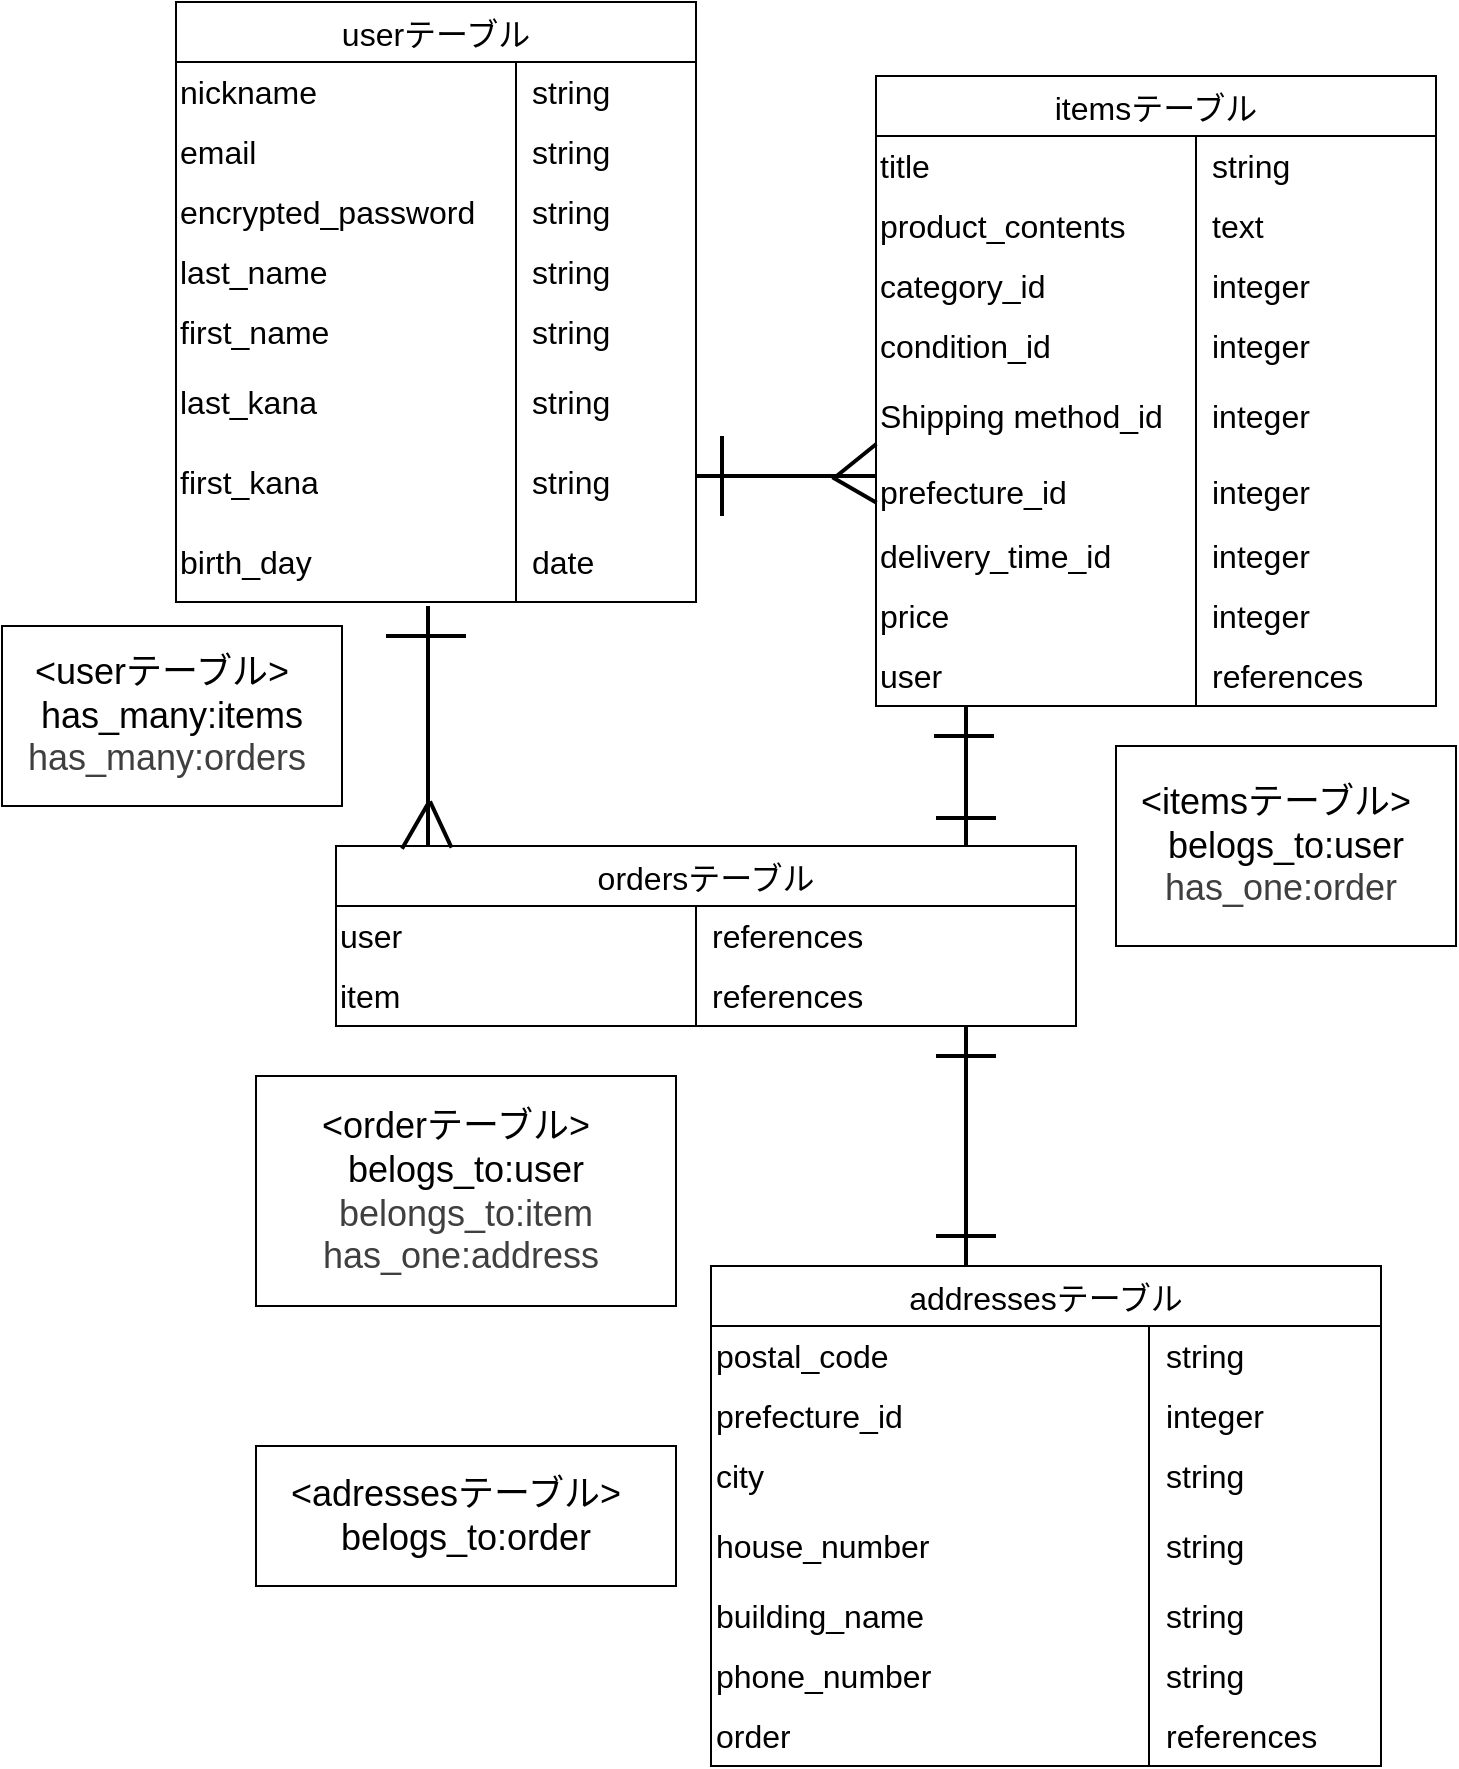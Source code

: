 <mxfile>
    <diagram id="W64Z9OEZ7OXD88Th7ALZ" name="ページ1">
        <mxGraphModel dx="2231" dy="1065" grid="1" gridSize="10" guides="1" tooltips="1" connect="1" arrows="1" fold="1" page="1" pageScale="1" pageWidth="827" pageHeight="1169" math="0" shadow="0">
            <root>
                <mxCell id="0"/>
                <mxCell id="1" parent="0"/>
                <mxCell id="61" value="addressesテーブル" style="shape=table;startSize=30;container=1;collapsible=0;childLayout=tableLayout;fixedRows=1;rowLines=0;fontStyle=0;strokeColor=default;fontSize=16;align=center;" parent="1" vertex="1">
                    <mxGeometry x="117.5" y="680" width="335" height="250" as="geometry"/>
                </mxCell>
                <mxCell id="62" value="" style="shape=tableRow;horizontal=0;startSize=0;swimlaneHead=0;swimlaneBody=0;top=0;left=0;bottom=0;right=0;collapsible=0;dropTarget=0;fillColor=none;points=[[0,0.5],[1,0.5]];portConstraint=eastwest;strokeColor=inherit;fontSize=16;" parent="61" vertex="1">
                    <mxGeometry y="30" width="335" height="30" as="geometry"/>
                </mxCell>
                <mxCell id="63" value="postal_code" style="shape=partialRectangle;html=1;whiteSpace=wrap;connectable=0;fillColor=none;top=0;left=0;bottom=0;right=0;overflow=hidden;pointerEvents=1;strokeColor=inherit;fontSize=16;align=left;" parent="62" vertex="1">
                    <mxGeometry width="219" height="30" as="geometry">
                        <mxRectangle width="219" height="30" as="alternateBounds"/>
                    </mxGeometry>
                </mxCell>
                <mxCell id="64" value="string" style="shape=partialRectangle;html=1;whiteSpace=wrap;connectable=0;fillColor=none;top=0;left=0;bottom=0;right=0;align=left;spacingLeft=6;overflow=hidden;strokeColor=inherit;fontSize=16;" parent="62" vertex="1">
                    <mxGeometry x="219" width="116" height="30" as="geometry">
                        <mxRectangle width="116" height="30" as="alternateBounds"/>
                    </mxGeometry>
                </mxCell>
                <mxCell id="65" value="" style="shape=tableRow;horizontal=0;startSize=0;swimlaneHead=0;swimlaneBody=0;top=0;left=0;bottom=0;right=0;collapsible=0;dropTarget=0;fillColor=none;points=[[0,0.5],[1,0.5]];portConstraint=eastwest;strokeColor=inherit;fontSize=16;" parent="61" vertex="1">
                    <mxGeometry y="60" width="335" height="30" as="geometry"/>
                </mxCell>
                <mxCell id="66" value="prefecture_id&lt;span style=&quot;white-space: pre;&quot;&gt;&#x9;&lt;/span&gt;" style="shape=partialRectangle;html=1;whiteSpace=wrap;connectable=0;fillColor=none;top=0;left=0;bottom=0;right=0;overflow=hidden;strokeColor=inherit;fontSize=16;align=left;" parent="65" vertex="1">
                    <mxGeometry width="219" height="30" as="geometry">
                        <mxRectangle width="219" height="30" as="alternateBounds"/>
                    </mxGeometry>
                </mxCell>
                <mxCell id="67" value="&lt;span style=&quot;color: rgb(0, 0, 0);&quot;&gt;integer&lt;/span&gt;" style="shape=partialRectangle;html=1;whiteSpace=wrap;connectable=0;fillColor=none;top=0;left=0;bottom=0;right=0;align=left;spacingLeft=6;overflow=hidden;strokeColor=inherit;fontSize=16;" parent="65" vertex="1">
                    <mxGeometry x="219" width="116" height="30" as="geometry">
                        <mxRectangle width="116" height="30" as="alternateBounds"/>
                    </mxGeometry>
                </mxCell>
                <mxCell id="75" style="shape=tableRow;horizontal=0;startSize=0;swimlaneHead=0;swimlaneBody=0;top=0;left=0;bottom=0;right=0;collapsible=0;dropTarget=0;fillColor=none;points=[[0,0.5],[1,0.5]];portConstraint=eastwest;strokeColor=inherit;fontSize=16;" parent="61" vertex="1">
                    <mxGeometry y="90" width="335" height="30" as="geometry"/>
                </mxCell>
                <mxCell id="76" value="city" style="shape=partialRectangle;html=1;whiteSpace=wrap;connectable=0;fillColor=none;top=0;left=0;bottom=0;right=0;overflow=hidden;strokeColor=inherit;fontSize=16;align=left;" parent="75" vertex="1">
                    <mxGeometry width="219" height="30" as="geometry">
                        <mxRectangle width="219" height="30" as="alternateBounds"/>
                    </mxGeometry>
                </mxCell>
                <mxCell id="77" value="&lt;span style=&quot;color: rgb(0, 0, 0);&quot;&gt;string&lt;/span&gt;" style="shape=partialRectangle;html=1;whiteSpace=wrap;connectable=0;fillColor=none;top=0;left=0;bottom=0;right=0;align=left;spacingLeft=6;overflow=hidden;strokeColor=inherit;fontSize=16;" parent="75" vertex="1">
                    <mxGeometry x="219" width="116" height="30" as="geometry">
                        <mxRectangle width="116" height="30" as="alternateBounds"/>
                    </mxGeometry>
                </mxCell>
                <mxCell id="72" style="shape=tableRow;horizontal=0;startSize=0;swimlaneHead=0;swimlaneBody=0;top=0;left=0;bottom=0;right=0;collapsible=0;dropTarget=0;fillColor=none;points=[[0,0.5],[1,0.5]];portConstraint=eastwest;strokeColor=inherit;fontSize=16;" parent="61" vertex="1">
                    <mxGeometry y="120" width="335" height="40" as="geometry"/>
                </mxCell>
                <mxCell id="73" value="house_number" style="shape=partialRectangle;html=1;whiteSpace=wrap;connectable=0;fillColor=none;top=0;left=0;bottom=0;right=0;overflow=hidden;strokeColor=inherit;fontSize=16;align=left;" parent="72" vertex="1">
                    <mxGeometry width="219" height="40" as="geometry">
                        <mxRectangle width="219" height="40" as="alternateBounds"/>
                    </mxGeometry>
                </mxCell>
                <mxCell id="74" value="&lt;span style=&quot;color: rgb(0, 0, 0);&quot;&gt;string&lt;/span&gt;" style="shape=partialRectangle;html=1;whiteSpace=wrap;connectable=0;fillColor=none;top=0;left=0;bottom=0;right=0;align=left;spacingLeft=6;overflow=hidden;strokeColor=inherit;fontSize=16;" parent="72" vertex="1">
                    <mxGeometry x="219" width="116" height="40" as="geometry">
                        <mxRectangle width="116" height="40" as="alternateBounds"/>
                    </mxGeometry>
                </mxCell>
                <mxCell id="68" value="" style="shape=tableRow;horizontal=0;startSize=0;swimlaneHead=0;swimlaneBody=0;top=0;left=0;bottom=0;right=0;collapsible=0;dropTarget=0;fillColor=none;points=[[0,0.5],[1,0.5]];portConstraint=eastwest;strokeColor=inherit;fontSize=16;" parent="61" vertex="1">
                    <mxGeometry y="160" width="335" height="30" as="geometry"/>
                </mxCell>
                <mxCell id="69" value="building_name" style="shape=partialRectangle;html=1;whiteSpace=wrap;connectable=0;fillColor=none;top=0;left=0;bottom=0;right=0;overflow=hidden;strokeColor=inherit;fontSize=16;align=left;" parent="68" vertex="1">
                    <mxGeometry width="219" height="30" as="geometry">
                        <mxRectangle width="219" height="30" as="alternateBounds"/>
                    </mxGeometry>
                </mxCell>
                <mxCell id="70" value="&lt;span style=&quot;color: rgb(0, 0, 0);&quot;&gt;string&lt;/span&gt;" style="shape=partialRectangle;html=1;whiteSpace=wrap;connectable=0;fillColor=none;top=0;left=0;bottom=0;right=0;align=left;spacingLeft=6;overflow=hidden;strokeColor=inherit;fontSize=16;" parent="68" vertex="1">
                    <mxGeometry x="219" width="116" height="30" as="geometry">
                        <mxRectangle width="116" height="30" as="alternateBounds"/>
                    </mxGeometry>
                </mxCell>
                <mxCell id="147" style="shape=tableRow;horizontal=0;startSize=0;swimlaneHead=0;swimlaneBody=0;top=0;left=0;bottom=0;right=0;collapsible=0;dropTarget=0;fillColor=none;points=[[0,0.5],[1,0.5]];portConstraint=eastwest;strokeColor=inherit;fontSize=16;" parent="61" vertex="1">
                    <mxGeometry y="190" width="335" height="30" as="geometry"/>
                </mxCell>
                <mxCell id="148" value="phone_number" style="shape=partialRectangle;html=1;whiteSpace=wrap;connectable=0;fillColor=none;top=0;left=0;bottom=0;right=0;overflow=hidden;strokeColor=inherit;fontSize=16;align=left;" parent="147" vertex="1">
                    <mxGeometry width="219" height="30" as="geometry">
                        <mxRectangle width="219" height="30" as="alternateBounds"/>
                    </mxGeometry>
                </mxCell>
                <mxCell id="149" value="string" style="shape=partialRectangle;html=1;whiteSpace=wrap;connectable=0;fillColor=none;top=0;left=0;bottom=0;right=0;align=left;spacingLeft=6;overflow=hidden;strokeColor=inherit;fontSize=16;" parent="147" vertex="1">
                    <mxGeometry x="219" width="116" height="30" as="geometry">
                        <mxRectangle width="116" height="30" as="alternateBounds"/>
                    </mxGeometry>
                </mxCell>
                <mxCell id="179" style="shape=tableRow;horizontal=0;startSize=0;swimlaneHead=0;swimlaneBody=0;top=0;left=0;bottom=0;right=0;collapsible=0;dropTarget=0;fillColor=none;points=[[0,0.5],[1,0.5]];portConstraint=eastwest;strokeColor=inherit;fontSize=16;" parent="61" vertex="1">
                    <mxGeometry y="220" width="335" height="30" as="geometry"/>
                </mxCell>
                <mxCell id="180" value="order" style="shape=partialRectangle;html=1;whiteSpace=wrap;connectable=0;fillColor=none;top=0;left=0;bottom=0;right=0;overflow=hidden;strokeColor=inherit;fontSize=16;align=left;" parent="179" vertex="1">
                    <mxGeometry width="219" height="30" as="geometry">
                        <mxRectangle width="219" height="30" as="alternateBounds"/>
                    </mxGeometry>
                </mxCell>
                <mxCell id="181" value="references" style="shape=partialRectangle;html=1;whiteSpace=wrap;connectable=0;fillColor=none;top=0;left=0;bottom=0;right=0;align=left;spacingLeft=6;overflow=hidden;strokeColor=inherit;fontSize=16;" parent="179" vertex="1">
                    <mxGeometry x="219" width="116" height="30" as="geometry">
                        <mxRectangle width="116" height="30" as="alternateBounds"/>
                    </mxGeometry>
                </mxCell>
                <mxCell id="94" value="itemsテーブル" style="shape=table;startSize=30;container=1;collapsible=0;childLayout=tableLayout;fixedRows=1;rowLines=0;fontStyle=0;strokeColor=default;fontSize=16;align=center;" parent="1" vertex="1">
                    <mxGeometry x="200" y="85" width="280" height="315" as="geometry"/>
                </mxCell>
                <mxCell id="95" value="" style="shape=tableRow;horizontal=0;startSize=0;swimlaneHead=0;swimlaneBody=0;top=0;left=0;bottom=0;right=0;collapsible=0;dropTarget=0;fillColor=none;points=[[0,0.5],[1,0.5]];portConstraint=eastwest;strokeColor=inherit;fontSize=16;" parent="94" vertex="1">
                    <mxGeometry y="30" width="280" height="30" as="geometry"/>
                </mxCell>
                <mxCell id="96" value="title" style="shape=partialRectangle;html=1;whiteSpace=wrap;connectable=0;fillColor=none;top=0;left=0;bottom=0;right=0;overflow=hidden;pointerEvents=1;strokeColor=inherit;fontSize=16;align=left;" parent="95" vertex="1">
                    <mxGeometry width="160" height="30" as="geometry">
                        <mxRectangle width="160" height="30" as="alternateBounds"/>
                    </mxGeometry>
                </mxCell>
                <mxCell id="97" value="string" style="shape=partialRectangle;html=1;whiteSpace=wrap;connectable=0;fillColor=none;top=0;left=0;bottom=0;right=0;align=left;spacingLeft=6;overflow=hidden;strokeColor=inherit;fontSize=16;" parent="95" vertex="1">
                    <mxGeometry x="160" width="120" height="30" as="geometry">
                        <mxRectangle width="120" height="30" as="alternateBounds"/>
                    </mxGeometry>
                </mxCell>
                <mxCell id="206" style="shape=tableRow;horizontal=0;startSize=0;swimlaneHead=0;swimlaneBody=0;top=0;left=0;bottom=0;right=0;collapsible=0;dropTarget=0;fillColor=none;points=[[0,0.5],[1,0.5]];portConstraint=eastwest;strokeColor=inherit;fontSize=16;" parent="94" vertex="1">
                    <mxGeometry y="60" width="280" height="30" as="geometry"/>
                </mxCell>
                <mxCell id="207" value="product_contents" style="shape=partialRectangle;html=1;whiteSpace=wrap;connectable=0;fillColor=none;top=0;left=0;bottom=0;right=0;overflow=hidden;strokeColor=inherit;fontSize=16;align=left;" parent="206" vertex="1">
                    <mxGeometry width="160" height="30" as="geometry">
                        <mxRectangle width="160" height="30" as="alternateBounds"/>
                    </mxGeometry>
                </mxCell>
                <mxCell id="208" value="text" style="shape=partialRectangle;html=1;whiteSpace=wrap;connectable=0;fillColor=none;top=0;left=0;bottom=0;right=0;align=left;spacingLeft=6;overflow=hidden;strokeColor=inherit;fontSize=16;" parent="206" vertex="1">
                    <mxGeometry x="160" width="120" height="30" as="geometry">
                        <mxRectangle width="120" height="30" as="alternateBounds"/>
                    </mxGeometry>
                </mxCell>
                <mxCell id="98" value="" style="shape=tableRow;horizontal=0;startSize=0;swimlaneHead=0;swimlaneBody=0;top=0;left=0;bottom=0;right=0;collapsible=0;dropTarget=0;fillColor=none;points=[[0,0.5],[1,0.5]];portConstraint=eastwest;strokeColor=inherit;fontSize=16;" parent="94" vertex="1">
                    <mxGeometry y="90" width="280" height="30" as="geometry"/>
                </mxCell>
                <mxCell id="99" value="category_id" style="shape=partialRectangle;html=1;whiteSpace=wrap;connectable=0;fillColor=none;top=0;left=0;bottom=0;right=0;overflow=hidden;strokeColor=inherit;fontSize=16;align=left;" parent="98" vertex="1">
                    <mxGeometry width="160" height="30" as="geometry">
                        <mxRectangle width="160" height="30" as="alternateBounds"/>
                    </mxGeometry>
                </mxCell>
                <mxCell id="100" value="&lt;span style=&quot;color: rgb(0, 0, 0);&quot;&gt;integer&lt;/span&gt;" style="shape=partialRectangle;html=1;whiteSpace=wrap;connectable=0;fillColor=none;top=0;left=0;bottom=0;right=0;align=left;spacingLeft=6;overflow=hidden;strokeColor=inherit;fontSize=16;" parent="98" vertex="1">
                    <mxGeometry x="160" width="120" height="30" as="geometry">
                        <mxRectangle width="120" height="30" as="alternateBounds"/>
                    </mxGeometry>
                </mxCell>
                <mxCell id="101" style="shape=tableRow;horizontal=0;startSize=0;swimlaneHead=0;swimlaneBody=0;top=0;left=0;bottom=0;right=0;collapsible=0;dropTarget=0;fillColor=none;points=[[0,0.5],[1,0.5]];portConstraint=eastwest;strokeColor=inherit;fontSize=16;" parent="94" vertex="1">
                    <mxGeometry y="120" width="280" height="30" as="geometry"/>
                </mxCell>
                <mxCell id="102" value="condition_id" style="shape=partialRectangle;html=1;whiteSpace=wrap;connectable=0;fillColor=none;top=0;left=0;bottom=0;right=0;overflow=hidden;strokeColor=inherit;fontSize=16;align=left;" parent="101" vertex="1">
                    <mxGeometry width="160" height="30" as="geometry">
                        <mxRectangle width="160" height="30" as="alternateBounds"/>
                    </mxGeometry>
                </mxCell>
                <mxCell id="103" value="&lt;span style=&quot;color: rgb(0, 0, 0);&quot;&gt;integer&lt;/span&gt;" style="shape=partialRectangle;html=1;whiteSpace=wrap;connectable=0;fillColor=none;top=0;left=0;bottom=0;right=0;align=left;spacingLeft=6;overflow=hidden;strokeColor=inherit;fontSize=16;" parent="101" vertex="1">
                    <mxGeometry x="160" width="120" height="30" as="geometry">
                        <mxRectangle width="120" height="30" as="alternateBounds"/>
                    </mxGeometry>
                </mxCell>
                <mxCell id="104" style="shape=tableRow;horizontal=0;startSize=0;swimlaneHead=0;swimlaneBody=0;top=0;left=0;bottom=0;right=0;collapsible=0;dropTarget=0;fillColor=none;points=[[0,0.5],[1,0.5]];portConstraint=eastwest;strokeColor=inherit;fontSize=16;" parent="94" vertex="1">
                    <mxGeometry y="150" width="280" height="40" as="geometry"/>
                </mxCell>
                <mxCell id="105" value="&lt;span style=&quot;color: rgb(0, 0, 0); font-family: Arial, &amp;quot;Hiragino Kaku Gothic ProN&amp;quot;, sans-serif; background-color: rgb(255, 255, 255);&quot;&gt;&lt;font&gt;Shipping method_id&lt;/font&gt;&lt;/span&gt;" style="shape=partialRectangle;html=1;whiteSpace=wrap;connectable=0;fillColor=none;top=0;left=0;bottom=0;right=0;overflow=hidden;strokeColor=inherit;fontSize=16;align=left;" parent="104" vertex="1">
                    <mxGeometry width="160" height="40" as="geometry">
                        <mxRectangle width="160" height="40" as="alternateBounds"/>
                    </mxGeometry>
                </mxCell>
                <mxCell id="106" value="integer" style="shape=partialRectangle;html=1;whiteSpace=wrap;connectable=0;fillColor=none;top=0;left=0;bottom=0;right=0;align=left;spacingLeft=6;overflow=hidden;strokeColor=inherit;fontSize=16;" parent="104" vertex="1">
                    <mxGeometry x="160" width="120" height="40" as="geometry">
                        <mxRectangle width="120" height="40" as="alternateBounds"/>
                    </mxGeometry>
                </mxCell>
                <mxCell id="209" style="shape=tableRow;horizontal=0;startSize=0;swimlaneHead=0;swimlaneBody=0;top=0;left=0;bottom=0;right=0;collapsible=0;dropTarget=0;fillColor=none;points=[[0,0.5],[1,0.5]];portConstraint=eastwest;strokeColor=inherit;fontSize=16;" parent="94" vertex="1">
                    <mxGeometry y="190" width="280" height="35" as="geometry"/>
                </mxCell>
                <mxCell id="210" value="prefecture_id" style="shape=partialRectangle;html=1;whiteSpace=wrap;connectable=0;fillColor=none;top=0;left=0;bottom=0;right=0;overflow=hidden;strokeColor=inherit;fontSize=16;align=left;" parent="209" vertex="1">
                    <mxGeometry width="160" height="35" as="geometry">
                        <mxRectangle width="160" height="35" as="alternateBounds"/>
                    </mxGeometry>
                </mxCell>
                <mxCell id="211" value="integer" style="shape=partialRectangle;html=1;whiteSpace=wrap;connectable=0;fillColor=none;top=0;left=0;bottom=0;right=0;align=left;spacingLeft=6;overflow=hidden;strokeColor=inherit;fontSize=16;" parent="209" vertex="1">
                    <mxGeometry x="160" width="120" height="35" as="geometry">
                        <mxRectangle width="120" height="35" as="alternateBounds"/>
                    </mxGeometry>
                </mxCell>
                <mxCell id="212" style="shape=tableRow;horizontal=0;startSize=0;swimlaneHead=0;swimlaneBody=0;top=0;left=0;bottom=0;right=0;collapsible=0;dropTarget=0;fillColor=none;points=[[0,0.5],[1,0.5]];portConstraint=eastwest;strokeColor=inherit;fontSize=16;" parent="94" vertex="1">
                    <mxGeometry y="225" width="280" height="30" as="geometry"/>
                </mxCell>
                <mxCell id="213" value="delivery_time_id" style="shape=partialRectangle;html=1;whiteSpace=wrap;connectable=0;fillColor=none;top=0;left=0;bottom=0;right=0;overflow=hidden;strokeColor=inherit;fontSize=16;align=left;" parent="212" vertex="1">
                    <mxGeometry width="160" height="30" as="geometry">
                        <mxRectangle width="160" height="30" as="alternateBounds"/>
                    </mxGeometry>
                </mxCell>
                <mxCell id="214" value="integer" style="shape=partialRectangle;html=1;whiteSpace=wrap;connectable=0;fillColor=none;top=0;left=0;bottom=0;right=0;align=left;spacingLeft=6;overflow=hidden;strokeColor=inherit;fontSize=16;" parent="212" vertex="1">
                    <mxGeometry x="160" width="120" height="30" as="geometry">
                        <mxRectangle width="120" height="30" as="alternateBounds"/>
                    </mxGeometry>
                </mxCell>
                <mxCell id="107" value="" style="shape=tableRow;horizontal=0;startSize=0;swimlaneHead=0;swimlaneBody=0;top=0;left=0;bottom=0;right=0;collapsible=0;dropTarget=0;fillColor=none;points=[[0,0.5],[1,0.5]];portConstraint=eastwest;strokeColor=inherit;fontSize=16;" parent="94" vertex="1">
                    <mxGeometry y="255" width="280" height="30" as="geometry"/>
                </mxCell>
                <mxCell id="108" value="price" style="shape=partialRectangle;html=1;whiteSpace=wrap;connectable=0;fillColor=none;top=0;left=0;bottom=0;right=0;overflow=hidden;strokeColor=inherit;fontSize=16;align=left;" parent="107" vertex="1">
                    <mxGeometry width="160" height="30" as="geometry">
                        <mxRectangle width="160" height="30" as="alternateBounds"/>
                    </mxGeometry>
                </mxCell>
                <mxCell id="109" value="&lt;span style=&quot;color: rgb(0, 0, 0);&quot;&gt;integer&lt;/span&gt;" style="shape=partialRectangle;html=1;whiteSpace=wrap;connectable=0;fillColor=none;top=0;left=0;bottom=0;right=0;align=left;spacingLeft=6;overflow=hidden;strokeColor=inherit;fontSize=16;" parent="107" vertex="1">
                    <mxGeometry x="160" width="120" height="30" as="geometry">
                        <mxRectangle width="120" height="30" as="alternateBounds"/>
                    </mxGeometry>
                </mxCell>
                <mxCell id="215" style="shape=tableRow;horizontal=0;startSize=0;swimlaneHead=0;swimlaneBody=0;top=0;left=0;bottom=0;right=0;collapsible=0;dropTarget=0;fillColor=none;points=[[0,0.5],[1,0.5]];portConstraint=eastwest;strokeColor=inherit;fontSize=16;" parent="94" vertex="1">
                    <mxGeometry y="285" width="280" height="30" as="geometry"/>
                </mxCell>
                <mxCell id="216" value="user" style="shape=partialRectangle;html=1;whiteSpace=wrap;connectable=0;fillColor=none;top=0;left=0;bottom=0;right=0;overflow=hidden;strokeColor=inherit;fontSize=16;align=left;" parent="215" vertex="1">
                    <mxGeometry width="160" height="30" as="geometry">
                        <mxRectangle width="160" height="30" as="alternateBounds"/>
                    </mxGeometry>
                </mxCell>
                <mxCell id="217" value="references" style="shape=partialRectangle;html=1;whiteSpace=wrap;connectable=0;fillColor=none;top=0;left=0;bottom=0;right=0;align=left;spacingLeft=6;overflow=hidden;strokeColor=inherit;fontSize=16;" parent="215" vertex="1">
                    <mxGeometry x="160" width="120" height="30" as="geometry">
                        <mxRectangle width="120" height="30" as="alternateBounds"/>
                    </mxGeometry>
                </mxCell>
                <mxCell id="111" value="ordersテーブル" style="shape=table;startSize=30;container=1;collapsible=0;childLayout=tableLayout;fixedRows=1;rowLines=0;fontStyle=0;strokeColor=default;fontSize=16;align=center;" parent="1" vertex="1">
                    <mxGeometry x="-70" y="470" width="370" height="90" as="geometry"/>
                </mxCell>
                <mxCell id="115" value="" style="shape=tableRow;horizontal=0;startSize=0;swimlaneHead=0;swimlaneBody=0;top=0;left=0;bottom=0;right=0;collapsible=0;dropTarget=0;fillColor=none;points=[[0,0.5],[1,0.5]];portConstraint=eastwest;strokeColor=inherit;fontSize=16;" parent="111" vertex="1">
                    <mxGeometry y="30" width="370" height="30" as="geometry"/>
                </mxCell>
                <mxCell id="116" value="user" style="shape=partialRectangle;html=1;whiteSpace=wrap;connectable=0;fillColor=none;top=0;left=0;bottom=0;right=0;overflow=hidden;strokeColor=inherit;fontSize=16;align=left;" parent="115" vertex="1">
                    <mxGeometry width="180" height="30" as="geometry">
                        <mxRectangle width="180" height="30" as="alternateBounds"/>
                    </mxGeometry>
                </mxCell>
                <mxCell id="117" value="&lt;span style=&quot;color: rgb(0, 0, 0);&quot;&gt;references&lt;/span&gt;" style="shape=partialRectangle;html=1;whiteSpace=wrap;connectable=0;fillColor=none;top=0;left=0;bottom=0;right=0;align=left;spacingLeft=6;overflow=hidden;strokeColor=inherit;fontSize=16;" parent="115" vertex="1">
                    <mxGeometry x="180" width="190" height="30" as="geometry">
                        <mxRectangle width="190" height="30" as="alternateBounds"/>
                    </mxGeometry>
                </mxCell>
                <mxCell id="118" style="shape=tableRow;horizontal=0;startSize=0;swimlaneHead=0;swimlaneBody=0;top=0;left=0;bottom=0;right=0;collapsible=0;dropTarget=0;fillColor=none;points=[[0,0.5],[1,0.5]];portConstraint=eastwest;strokeColor=inherit;fontSize=16;" parent="111" vertex="1">
                    <mxGeometry y="60" width="370" height="30" as="geometry"/>
                </mxCell>
                <mxCell id="119" value="item" style="shape=partialRectangle;html=1;whiteSpace=wrap;connectable=0;fillColor=none;top=0;left=0;bottom=0;right=0;overflow=hidden;strokeColor=inherit;fontSize=16;align=left;" parent="118" vertex="1">
                    <mxGeometry width="180" height="30" as="geometry">
                        <mxRectangle width="180" height="30" as="alternateBounds"/>
                    </mxGeometry>
                </mxCell>
                <mxCell id="120" value="&lt;span style=&quot;color: rgb(0, 0, 0);&quot;&gt;references&lt;/span&gt;" style="shape=partialRectangle;html=1;whiteSpace=wrap;connectable=0;fillColor=none;top=0;left=0;bottom=0;right=0;align=left;spacingLeft=6;overflow=hidden;strokeColor=inherit;fontSize=16;" parent="118" vertex="1">
                    <mxGeometry x="180" width="190" height="30" as="geometry">
                        <mxRectangle width="190" height="30" as="alternateBounds"/>
                    </mxGeometry>
                </mxCell>
                <mxCell id="127" value="userテーブル" style="shape=table;startSize=30;container=1;collapsible=0;childLayout=tableLayout;fixedRows=1;rowLines=0;fontStyle=0;strokeColor=default;fontSize=16;align=center;" parent="1" vertex="1">
                    <mxGeometry x="-150" y="48" width="260" height="300" as="geometry"/>
                </mxCell>
                <mxCell id="185" style="shape=tableRow;horizontal=0;startSize=0;swimlaneHead=0;swimlaneBody=0;top=0;left=0;bottom=0;right=0;collapsible=0;dropTarget=0;fillColor=none;points=[[0,0.5],[1,0.5]];portConstraint=eastwest;strokeColor=inherit;fontSize=16;" parent="127" vertex="1">
                    <mxGeometry y="30" width="260" height="30" as="geometry"/>
                </mxCell>
                <mxCell id="186" value="nickname" style="shape=partialRectangle;html=1;whiteSpace=wrap;connectable=0;fillColor=none;top=0;left=0;bottom=0;right=0;overflow=hidden;pointerEvents=1;strokeColor=inherit;fontSize=16;align=left;" parent="185" vertex="1">
                    <mxGeometry width="170" height="30" as="geometry">
                        <mxRectangle width="170" height="30" as="alternateBounds"/>
                    </mxGeometry>
                </mxCell>
                <mxCell id="187" value="string" style="shape=partialRectangle;html=1;whiteSpace=wrap;connectable=0;fillColor=none;top=0;left=0;bottom=0;right=0;align=left;spacingLeft=6;overflow=hidden;strokeColor=inherit;fontSize=16;" parent="185" vertex="1">
                    <mxGeometry x="170" width="90" height="30" as="geometry">
                        <mxRectangle width="90" height="30" as="alternateBounds"/>
                    </mxGeometry>
                </mxCell>
                <mxCell id="128" value="" style="shape=tableRow;horizontal=0;startSize=0;swimlaneHead=0;swimlaneBody=0;top=0;left=0;bottom=0;right=0;collapsible=0;dropTarget=0;fillColor=none;points=[[0,0.5],[1,0.5]];portConstraint=eastwest;strokeColor=inherit;fontSize=16;" parent="127" vertex="1">
                    <mxGeometry y="60" width="260" height="30" as="geometry"/>
                </mxCell>
                <mxCell id="129" value="email" style="shape=partialRectangle;html=1;whiteSpace=wrap;connectable=0;fillColor=none;top=0;left=0;bottom=0;right=0;overflow=hidden;pointerEvents=1;strokeColor=inherit;fontSize=16;align=left;" parent="128" vertex="1">
                    <mxGeometry width="170" height="30" as="geometry">
                        <mxRectangle width="170" height="30" as="alternateBounds"/>
                    </mxGeometry>
                </mxCell>
                <mxCell id="130" value="string" style="shape=partialRectangle;html=1;whiteSpace=wrap;connectable=0;fillColor=none;top=0;left=0;bottom=0;right=0;align=left;spacingLeft=6;overflow=hidden;strokeColor=inherit;fontSize=16;" parent="128" vertex="1">
                    <mxGeometry x="170" width="90" height="30" as="geometry">
                        <mxRectangle width="90" height="30" as="alternateBounds"/>
                    </mxGeometry>
                </mxCell>
                <mxCell id="131" value="" style="shape=tableRow;horizontal=0;startSize=0;swimlaneHead=0;swimlaneBody=0;top=0;left=0;bottom=0;right=0;collapsible=0;dropTarget=0;fillColor=none;points=[[0,0.5],[1,0.5]];portConstraint=eastwest;strokeColor=inherit;fontSize=16;" parent="127" vertex="1">
                    <mxGeometry y="90" width="260" height="30" as="geometry"/>
                </mxCell>
                <mxCell id="132" value="encrypted_password" style="shape=partialRectangle;html=1;whiteSpace=wrap;connectable=0;fillColor=none;top=0;left=0;bottom=0;right=0;overflow=hidden;strokeColor=inherit;fontSize=16;align=left;" parent="131" vertex="1">
                    <mxGeometry width="170" height="30" as="geometry">
                        <mxRectangle width="170" height="30" as="alternateBounds"/>
                    </mxGeometry>
                </mxCell>
                <mxCell id="133" value="&lt;span style=&quot;color: rgb(0, 0, 0);&quot;&gt;string&lt;/span&gt;" style="shape=partialRectangle;html=1;whiteSpace=wrap;connectable=0;fillColor=none;top=0;left=0;bottom=0;right=0;align=left;spacingLeft=6;overflow=hidden;strokeColor=inherit;fontSize=16;" parent="131" vertex="1">
                    <mxGeometry x="170" width="90" height="30" as="geometry">
                        <mxRectangle width="90" height="30" as="alternateBounds"/>
                    </mxGeometry>
                </mxCell>
                <mxCell id="191" style="shape=tableRow;horizontal=0;startSize=0;swimlaneHead=0;swimlaneBody=0;top=0;left=0;bottom=0;right=0;collapsible=0;dropTarget=0;fillColor=none;points=[[0,0.5],[1,0.5]];portConstraint=eastwest;strokeColor=inherit;fontSize=16;" parent="127" vertex="1">
                    <mxGeometry y="120" width="260" height="30" as="geometry"/>
                </mxCell>
                <mxCell id="192" value="last_name" style="shape=partialRectangle;html=1;whiteSpace=wrap;connectable=0;fillColor=none;top=0;left=0;bottom=0;right=0;overflow=hidden;strokeColor=inherit;fontSize=16;align=left;" parent="191" vertex="1">
                    <mxGeometry width="170" height="30" as="geometry">
                        <mxRectangle width="170" height="30" as="alternateBounds"/>
                    </mxGeometry>
                </mxCell>
                <mxCell id="193" value="string" style="shape=partialRectangle;html=1;whiteSpace=wrap;connectable=0;fillColor=none;top=0;left=0;bottom=0;right=0;align=left;spacingLeft=6;overflow=hidden;strokeColor=inherit;fontSize=16;" parent="191" vertex="1">
                    <mxGeometry x="170" width="90" height="30" as="geometry">
                        <mxRectangle width="90" height="30" as="alternateBounds"/>
                    </mxGeometry>
                </mxCell>
                <mxCell id="134" style="shape=tableRow;horizontal=0;startSize=0;swimlaneHead=0;swimlaneBody=0;top=0;left=0;bottom=0;right=0;collapsible=0;dropTarget=0;fillColor=none;points=[[0,0.5],[1,0.5]];portConstraint=eastwest;strokeColor=inherit;fontSize=16;" parent="127" vertex="1">
                    <mxGeometry y="150" width="260" height="30" as="geometry"/>
                </mxCell>
                <mxCell id="135" value="first_name" style="shape=partialRectangle;html=1;whiteSpace=wrap;connectable=0;fillColor=none;top=0;left=0;bottom=0;right=0;overflow=hidden;strokeColor=inherit;fontSize=16;align=left;" parent="134" vertex="1">
                    <mxGeometry width="170" height="30" as="geometry">
                        <mxRectangle width="170" height="30" as="alternateBounds"/>
                    </mxGeometry>
                </mxCell>
                <mxCell id="136" value="&lt;span style=&quot;color: rgb(0, 0, 0);&quot;&gt;string&lt;/span&gt;" style="shape=partialRectangle;html=1;whiteSpace=wrap;connectable=0;fillColor=none;top=0;left=0;bottom=0;right=0;align=left;spacingLeft=6;overflow=hidden;strokeColor=inherit;fontSize=16;" parent="134" vertex="1">
                    <mxGeometry x="170" width="90" height="30" as="geometry">
                        <mxRectangle width="90" height="30" as="alternateBounds"/>
                    </mxGeometry>
                </mxCell>
                <mxCell id="197" style="shape=tableRow;horizontal=0;startSize=0;swimlaneHead=0;swimlaneBody=0;top=0;left=0;bottom=0;right=0;collapsible=0;dropTarget=0;fillColor=none;points=[[0,0.5],[1,0.5]];portConstraint=eastwest;strokeColor=inherit;fontSize=16;" parent="127" vertex="1">
                    <mxGeometry y="180" width="260" height="40" as="geometry"/>
                </mxCell>
                <mxCell id="198" value="&lt;span style=&quot;color: rgb(0, 0, 0);&quot;&gt;last_kana&lt;/span&gt;" style="shape=partialRectangle;html=1;whiteSpace=wrap;connectable=0;fillColor=none;top=0;left=0;bottom=0;right=0;overflow=hidden;strokeColor=inherit;fontSize=16;align=left;" parent="197" vertex="1">
                    <mxGeometry width="170" height="40" as="geometry">
                        <mxRectangle width="170" height="40" as="alternateBounds"/>
                    </mxGeometry>
                </mxCell>
                <mxCell id="199" value="&lt;span style=&quot;color: rgb(0, 0, 0);&quot;&gt;string&lt;/span&gt;" style="shape=partialRectangle;html=1;whiteSpace=wrap;connectable=0;fillColor=none;top=0;left=0;bottom=0;right=0;align=left;spacingLeft=6;overflow=hidden;strokeColor=inherit;fontSize=16;" parent="197" vertex="1">
                    <mxGeometry x="170" width="90" height="40" as="geometry">
                        <mxRectangle width="90" height="40" as="alternateBounds"/>
                    </mxGeometry>
                </mxCell>
                <mxCell id="194" style="shape=tableRow;horizontal=0;startSize=0;swimlaneHead=0;swimlaneBody=0;top=0;left=0;bottom=0;right=0;collapsible=0;dropTarget=0;fillColor=none;points=[[0,0.5],[1,0.5]];portConstraint=eastwest;strokeColor=inherit;fontSize=16;" parent="127" vertex="1">
                    <mxGeometry y="220" width="260" height="40" as="geometry"/>
                </mxCell>
                <mxCell id="195" value="first_kana" style="shape=partialRectangle;html=1;whiteSpace=wrap;connectable=0;fillColor=none;top=0;left=0;bottom=0;right=0;overflow=hidden;strokeColor=inherit;fontSize=16;align=left;" parent="194" vertex="1">
                    <mxGeometry width="170" height="40" as="geometry">
                        <mxRectangle width="170" height="40" as="alternateBounds"/>
                    </mxGeometry>
                </mxCell>
                <mxCell id="196" value="string" style="shape=partialRectangle;html=1;whiteSpace=wrap;connectable=0;fillColor=none;top=0;left=0;bottom=0;right=0;align=left;spacingLeft=6;overflow=hidden;strokeColor=inherit;fontSize=16;" parent="194" vertex="1">
                    <mxGeometry x="170" width="90" height="40" as="geometry">
                        <mxRectangle width="90" height="40" as="alternateBounds"/>
                    </mxGeometry>
                </mxCell>
                <mxCell id="203" style="shape=tableRow;horizontal=0;startSize=0;swimlaneHead=0;swimlaneBody=0;top=0;left=0;bottom=0;right=0;collapsible=0;dropTarget=0;fillColor=none;points=[[0,0.5],[1,0.5]];portConstraint=eastwest;strokeColor=inherit;fontSize=16;" parent="127" vertex="1">
                    <mxGeometry y="260" width="260" height="40" as="geometry"/>
                </mxCell>
                <mxCell id="204" value="&lt;span style=&quot;color: rgb(0, 0, 0);&quot;&gt;birth_day&lt;/span&gt;" style="shape=partialRectangle;html=1;whiteSpace=wrap;connectable=0;fillColor=none;top=0;left=0;bottom=0;right=0;overflow=hidden;strokeColor=inherit;fontSize=16;align=left;" parent="203" vertex="1">
                    <mxGeometry width="170" height="40" as="geometry">
                        <mxRectangle width="170" height="40" as="alternateBounds"/>
                    </mxGeometry>
                </mxCell>
                <mxCell id="205" value="&lt;span style=&quot;color: rgb(0, 0, 0);&quot;&gt;date&lt;/span&gt;" style="shape=partialRectangle;html=1;whiteSpace=wrap;connectable=0;fillColor=none;top=0;left=0;bottom=0;right=0;align=left;spacingLeft=6;overflow=hidden;strokeColor=inherit;fontSize=16;" parent="203" vertex="1">
                    <mxGeometry x="170" width="90" height="40" as="geometry">
                        <mxRectangle width="90" height="40" as="alternateBounds"/>
                    </mxGeometry>
                </mxCell>
                <mxCell id="159" value="" style="line;strokeWidth=2;direction=south;html=1;" parent="1" vertex="1">
                    <mxGeometry x="-29" y="350" width="10" height="120" as="geometry"/>
                </mxCell>
                <mxCell id="160" value="" style="line;strokeWidth=2;html=1;" parent="1" vertex="1">
                    <mxGeometry x="110" y="280" width="90" height="10" as="geometry"/>
                </mxCell>
                <mxCell id="161" value="" style="line;strokeWidth=2;direction=south;html=1;" parent="1" vertex="1">
                    <mxGeometry x="240" y="560" width="10" height="120" as="geometry"/>
                </mxCell>
                <mxCell id="163" value="" style="line;strokeWidth=2;direction=south;html=1;" parent="1" vertex="1">
                    <mxGeometry x="240" y="400" width="10" height="70" as="geometry"/>
                </mxCell>
                <mxCell id="164" value="" style="line;strokeWidth=2;direction=south;html=1;" parent="1" vertex="1">
                    <mxGeometry x="113" y="265" width="20" height="40" as="geometry"/>
                </mxCell>
                <mxCell id="165" value="" style="line;strokeWidth=2;html=1;" parent="1" vertex="1">
                    <mxGeometry x="-45" y="360" width="40" height="10" as="geometry"/>
                </mxCell>
                <mxCell id="166" value="" style="line;strokeWidth=2;html=1;" parent="1" vertex="1">
                    <mxGeometry x="230" y="570" width="30" height="10" as="geometry"/>
                </mxCell>
                <mxCell id="168" value="" style="line;strokeWidth=2;html=1;" parent="1" vertex="1">
                    <mxGeometry x="230" y="660" width="30" height="10" as="geometry"/>
                </mxCell>
                <mxCell id="176" value="" style="line;strokeWidth=2;html=1;rotation=-60;" parent="1" vertex="1">
                    <mxGeometry x="-43.37" y="455.28" width="25.5" height="10" as="geometry"/>
                </mxCell>
                <mxCell id="177" value="" style="line;strokeWidth=2;html=1;" parent="1" vertex="1">
                    <mxGeometry x="230" y="451" width="30" height="10" as="geometry"/>
                </mxCell>
                <mxCell id="178" value="" style="line;strokeWidth=2;html=1;" parent="1" vertex="1">
                    <mxGeometry x="229" y="410" width="30" height="10" as="geometry"/>
                </mxCell>
                <mxCell id="220" value="&lt;font style=&quot;font-size: 18px;&quot;&gt;&amp;lt;userテーブル&amp;gt;&lt;/font&gt;&lt;span style=&quot;color: rgb(63, 63, 63); font-size: 18px; background-color: transparent;&quot;&gt;&amp;nbsp;&amp;nbsp;&lt;/span&gt;&lt;div&gt;&lt;div&gt;&lt;span style=&quot;font-size: 18px;&quot;&gt;has_many:items&lt;/span&gt;&lt;/div&gt;&lt;/div&gt;&lt;div&gt;&lt;span style=&quot;color: rgb(63, 63, 63); font-size: 18px;&quot;&gt;has_many:orders&amp;nbsp;&lt;/span&gt;&lt;span style=&quot;font-size: 18px;&quot;&gt;&lt;/span&gt;&lt;/div&gt;" style="rounded=0;whiteSpace=wrap;html=1;" parent="1" vertex="1">
                    <mxGeometry x="-237" y="360" width="170" height="90" as="geometry"/>
                </mxCell>
                <mxCell id="221" value="&lt;font style=&quot;font-size: 18px;&quot;&gt;&amp;lt;itemsテーブル&amp;gt;&lt;/font&gt;&lt;span style=&quot;color: rgb(63, 63, 63); font-size: 18px; background-color: transparent;&quot;&gt;&amp;nbsp;&amp;nbsp;&lt;/span&gt;&lt;div&gt;&lt;div&gt;&lt;span style=&quot;font-size: 18px;&quot;&gt;belogs_to:user&lt;/span&gt;&lt;/div&gt;&lt;/div&gt;&lt;div&gt;&lt;span style=&quot;color: rgb(63, 63, 63); font-size: 18px;&quot;&gt;has_one:order&amp;nbsp;&lt;/span&gt;&lt;/div&gt;" style="rounded=0;whiteSpace=wrap;html=1;" parent="1" vertex="1">
                    <mxGeometry x="320" y="420" width="170" height="100" as="geometry"/>
                </mxCell>
                <mxCell id="222" value="&lt;font style=&quot;font-size: 18px;&quot;&gt;&amp;lt;adressesテーブル&amp;gt;&lt;/font&gt;&lt;span style=&quot;color: rgb(63, 63, 63); font-size: 18px; background-color: transparent;&quot;&gt;&amp;nbsp;&amp;nbsp;&lt;/span&gt;&lt;div&gt;&lt;div&gt;&lt;span style=&quot;font-size: 18px;&quot;&gt;belogs_to:order&lt;/span&gt;&lt;/div&gt;&lt;/div&gt;" style="rounded=0;whiteSpace=wrap;html=1;" parent="1" vertex="1">
                    <mxGeometry x="-110" y="770" width="210" height="70" as="geometry"/>
                </mxCell>
                <mxCell id="223" value="&lt;font style=&quot;font-size: 18px;&quot;&gt;&amp;lt;orderテーブル&amp;gt;&lt;/font&gt;&lt;span style=&quot;color: rgb(63, 63, 63); font-size: 18px; background-color: transparent;&quot;&gt;&amp;nbsp;&amp;nbsp;&lt;/span&gt;&lt;div&gt;&lt;div&gt;&lt;span style=&quot;font-size: 18px;&quot;&gt;belogs_to:user&lt;/span&gt;&lt;/div&gt;&lt;/div&gt;&lt;div&gt;&lt;span style=&quot;color: rgb(63, 63, 63); font-size: 18px;&quot;&gt;belongs_to:item&lt;/span&gt;&lt;/div&gt;&lt;div&gt;&lt;span style=&quot;color: rgb(63, 63, 63); font-size: 18px;&quot;&gt;has_one:address&amp;nbsp;&lt;/span&gt;&lt;/div&gt;" style="rounded=0;whiteSpace=wrap;html=1;" parent="1" vertex="1">
                    <mxGeometry x="-110" y="585" width="210" height="115" as="geometry"/>
                </mxCell>
                <mxCell id="224" value="" style="line;strokeWidth=2;html=1;rotation=65;" vertex="1" parent="1">
                    <mxGeometry x="-30.37" y="454.28" width="25.5" height="10" as="geometry"/>
                </mxCell>
                <mxCell id="225" value="" style="line;strokeWidth=2;html=1;rotation=30;" vertex="1" parent="1">
                    <mxGeometry x="176.5" y="287" width="25.5" height="10" as="geometry"/>
                </mxCell>
                <mxCell id="226" value="" style="line;strokeWidth=2;html=1;rotation=-39;" vertex="1" parent="1">
                    <mxGeometry x="177.5" y="272" width="25.5" height="10" as="geometry"/>
                </mxCell>
            </root>
        </mxGraphModel>
    </diagram>
</mxfile>